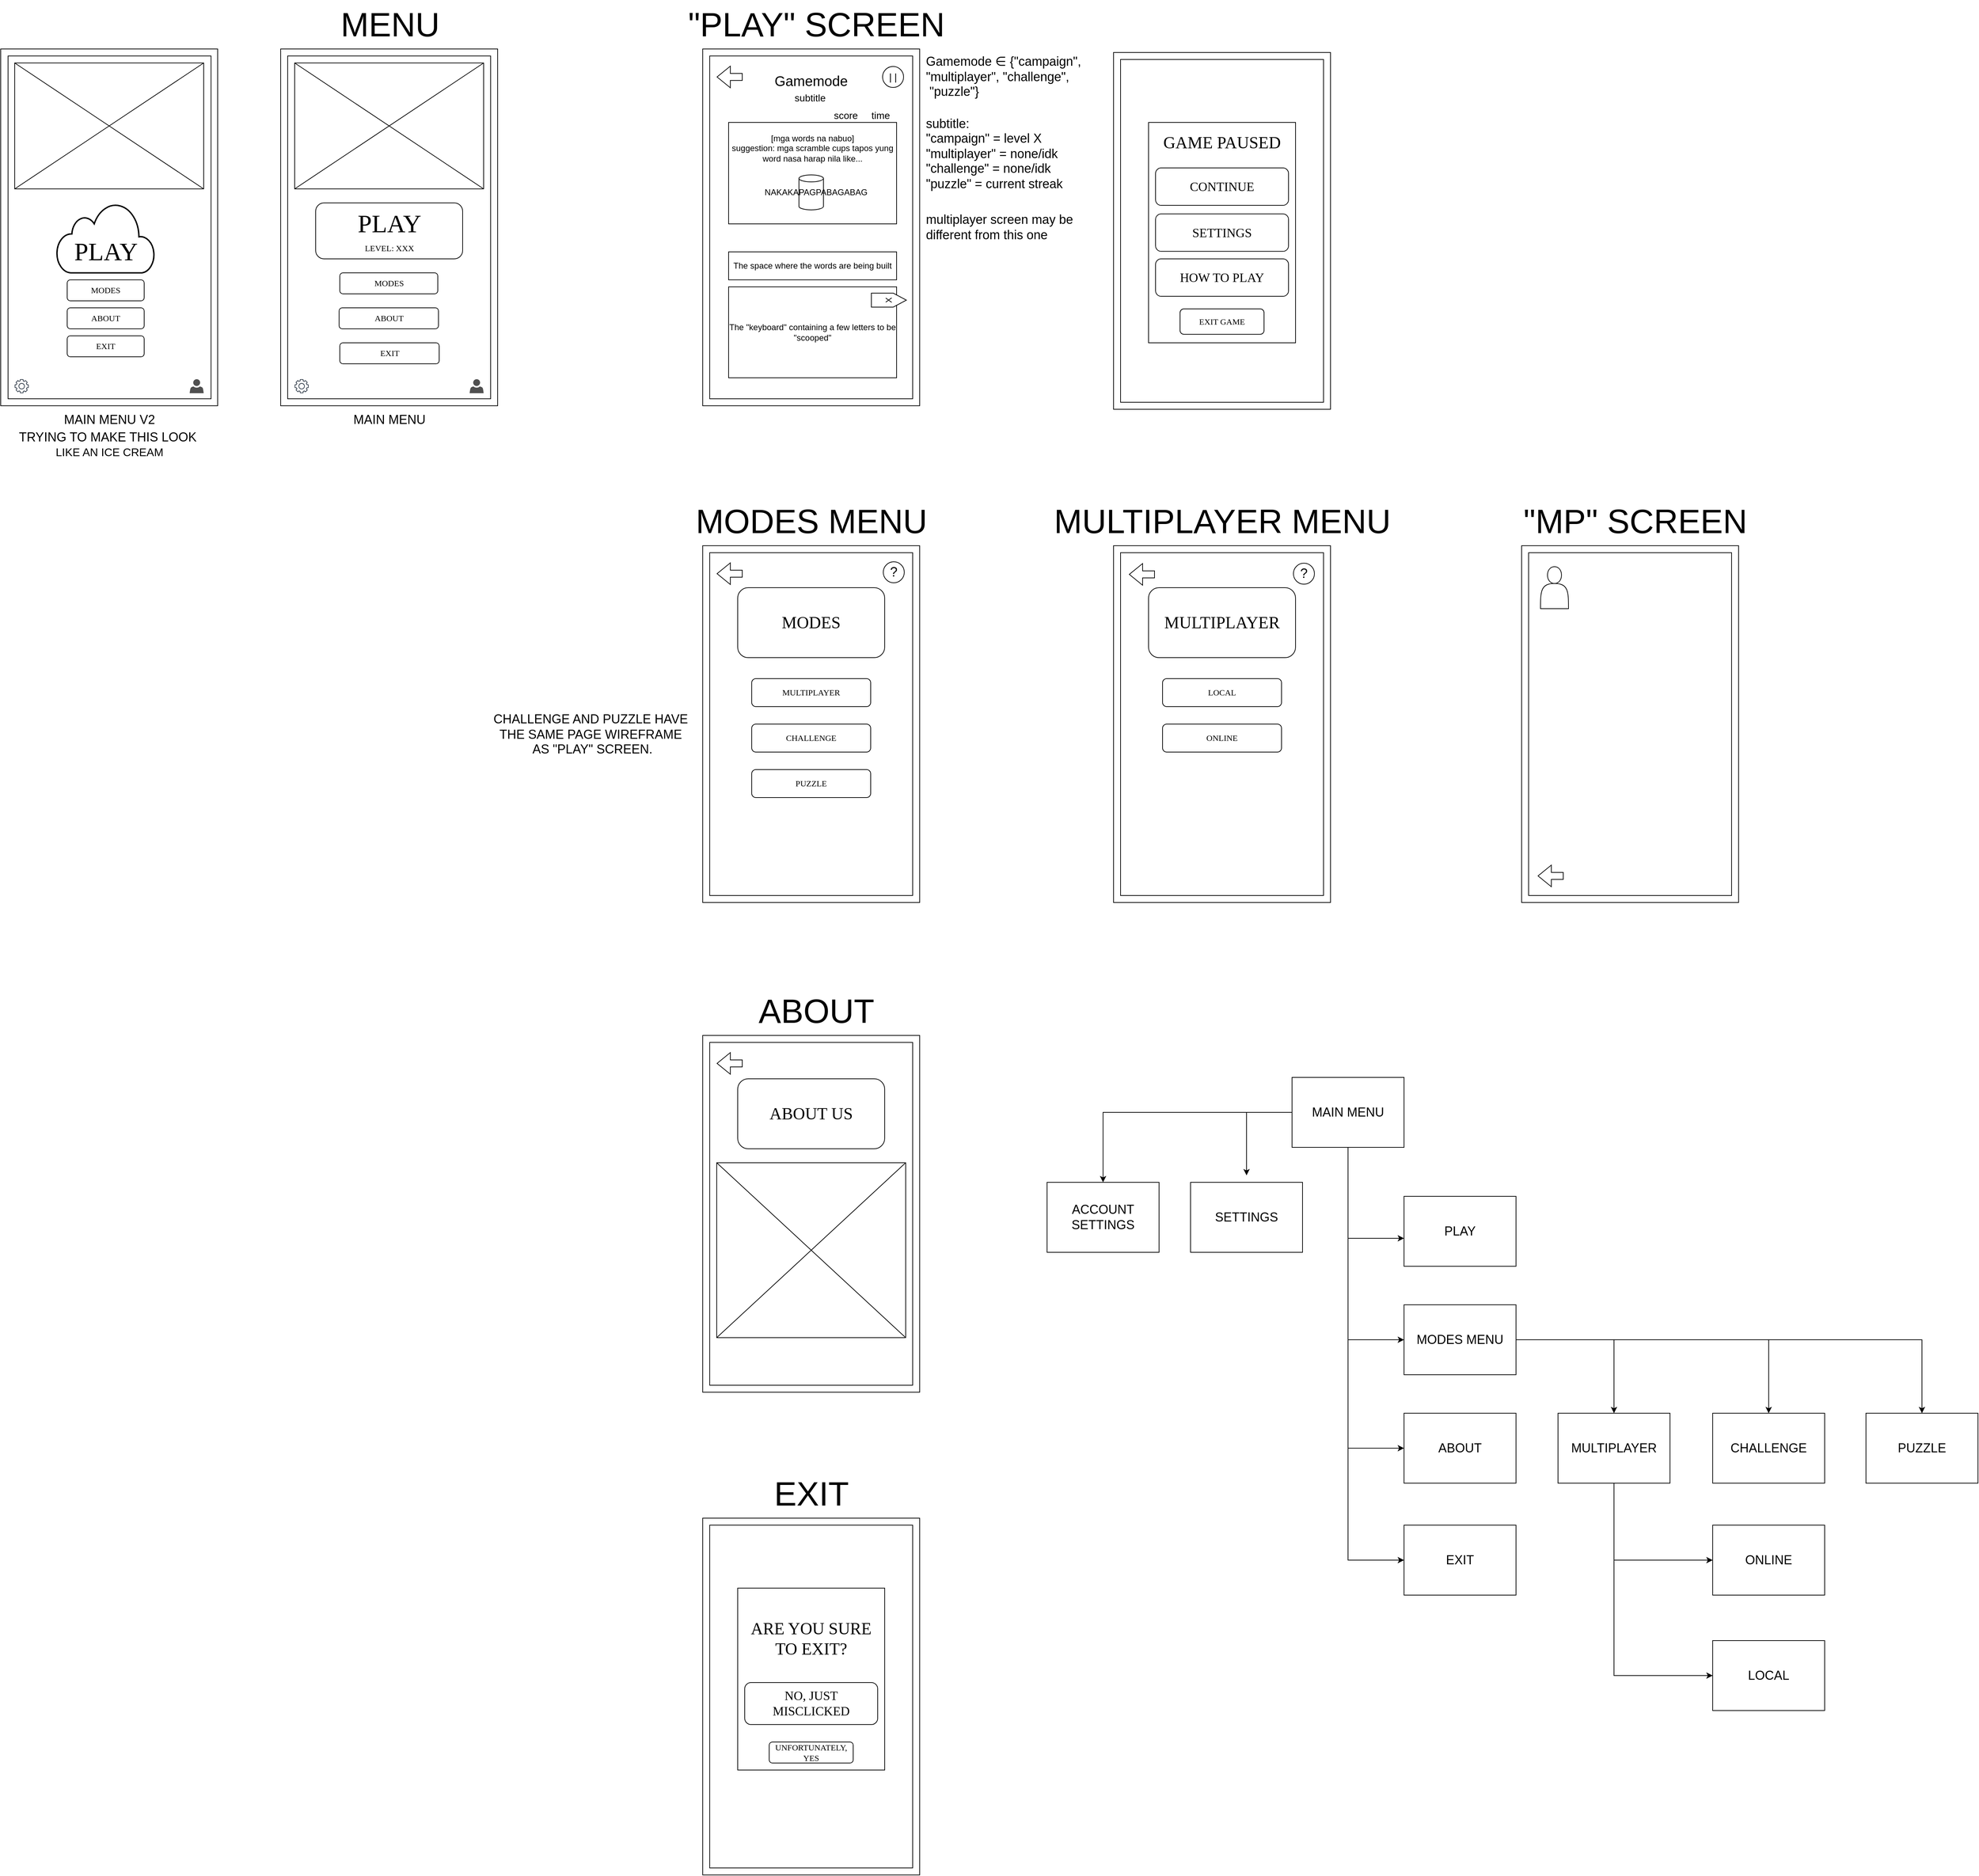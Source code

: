 <mxfile version="24.7.6">
  <diagram name="Page-1" id="f1b7ffb7-ca1e-a977-7cf5-a751b3c06c05">
    <mxGraphModel dx="5852" dy="3421" grid="1" gridSize="10" guides="1" tooltips="1" connect="1" arrows="1" fold="1" page="1" pageScale="1" pageWidth="826" pageHeight="1169" background="none" math="0" shadow="0">
      <root>
        <mxCell id="0" />
        <mxCell id="1" parent="0" />
        <mxCell id="FpdwGnJEtoLcLrsZp1eF-64" value="" style="rounded=0;whiteSpace=wrap;html=1;movable=1;resizable=1;rotatable=1;deletable=1;editable=1;locked=0;connectable=1;" parent="1" vertex="1">
          <mxGeometry x="-450" width="310" height="510" as="geometry" />
        </mxCell>
        <mxCell id="FpdwGnJEtoLcLrsZp1eF-75" value="" style="rounded=0;whiteSpace=wrap;html=1;movable=1;resizable=1;rotatable=1;deletable=1;editable=1;locked=0;connectable=1;" parent="1" vertex="1">
          <mxGeometry x="-440" y="10" width="290" height="490" as="geometry" />
        </mxCell>
        <mxCell id="FpdwGnJEtoLcLrsZp1eF-65" value="&lt;font face=&quot;Comic Sans MS&quot;&gt;MODES&lt;/font&gt;" style="rounded=1;whiteSpace=wrap;html=1;movable=1;resizable=1;rotatable=1;deletable=1;editable=1;locked=0;connectable=1;" parent="1" vertex="1">
          <mxGeometry x="-365.5" y="320" width="140" height="30" as="geometry" />
        </mxCell>
        <mxCell id="FpdwGnJEtoLcLrsZp1eF-71" value="&lt;font face=&quot;Comic Sans MS&quot;&gt;ABOUT&lt;/font&gt;" style="rounded=1;whiteSpace=wrap;html=1;movable=1;resizable=1;rotatable=1;deletable=1;editable=1;locked=0;connectable=1;" parent="1" vertex="1">
          <mxGeometry x="-366.5" y="370" width="142" height="30" as="geometry" />
        </mxCell>
        <mxCell id="FpdwGnJEtoLcLrsZp1eF-74" value="&lt;font face=&quot;Comic Sans MS&quot;&gt;EXIT&lt;/font&gt;" style="rounded=1;whiteSpace=wrap;html=1;movable=1;resizable=1;rotatable=1;deletable=1;editable=1;locked=0;connectable=1;" parent="1" vertex="1">
          <mxGeometry x="-365.5" y="420" width="142" height="30" as="geometry" />
        </mxCell>
        <mxCell id="FpdwGnJEtoLcLrsZp1eF-77" value="" style="rounded=0;whiteSpace=wrap;html=1;movable=1;resizable=1;rotatable=1;deletable=1;editable=1;locked=0;connectable=1;" parent="1" vertex="1">
          <mxGeometry x="-430" y="20" width="270" height="180" as="geometry" />
        </mxCell>
        <mxCell id="FpdwGnJEtoLcLrsZp1eF-78" value="" style="endArrow=none;html=1;rounded=0;exitX=0;exitY=1;exitDx=0;exitDy=0;movable=1;resizable=1;rotatable=1;deletable=1;editable=1;locked=0;connectable=1;" parent="1" source="FpdwGnJEtoLcLrsZp1eF-77" edge="1">
          <mxGeometry width="50" height="50" relative="1" as="geometry">
            <mxPoint x="-300" y="220" as="sourcePoint" />
            <mxPoint x="-160" y="20" as="targetPoint" />
          </mxGeometry>
        </mxCell>
        <mxCell id="FpdwGnJEtoLcLrsZp1eF-80" value="" style="endArrow=none;html=1;rounded=0;entryX=0;entryY=0;entryDx=0;entryDy=0;exitX=1;exitY=1;exitDx=0;exitDy=0;movable=1;resizable=1;rotatable=1;deletable=1;editable=1;locked=0;connectable=1;" parent="1" source="FpdwGnJEtoLcLrsZp1eF-77" target="FpdwGnJEtoLcLrsZp1eF-77" edge="1">
          <mxGeometry width="50" height="50" relative="1" as="geometry">
            <mxPoint x="-300" y="220" as="sourcePoint" />
            <mxPoint x="-250" y="170" as="targetPoint" />
          </mxGeometry>
        </mxCell>
        <mxCell id="FpdwGnJEtoLcLrsZp1eF-81" value="" style="sketch=0;outlineConnect=0;fontColor=#232F3E;gradientColor=none;fillColor=#232F3D;strokeColor=none;dashed=0;verticalLabelPosition=bottom;verticalAlign=top;align=center;html=1;fontSize=12;fontStyle=0;aspect=fixed;pointerEvents=1;shape=mxgraph.aws4.gear;movable=1;resizable=1;rotatable=1;deletable=1;editable=1;locked=0;connectable=1;" parent="1" vertex="1">
          <mxGeometry x="-430" y="472" width="20" height="20" as="geometry" />
        </mxCell>
        <mxCell id="FpdwGnJEtoLcLrsZp1eF-85" value="" style="shape=image;html=1;verticalAlign=top;verticalLabelPosition=bottom;labelBackgroundColor=#ffffff;imageAspect=0;aspect=fixed;image=https://cdn0.iconfinder.com/data/icons/phosphor-duotone-vol-3/256/speaker-low-duotone-128.png;movable=1;resizable=1;rotatable=1;deletable=1;editable=1;locked=0;connectable=1;" parent="1" vertex="1">
          <mxGeometry x="-404" y="470" width="24" height="24" as="geometry" />
        </mxCell>
        <mxCell id="FpdwGnJEtoLcLrsZp1eF-86" value="" style="sketch=0;pointerEvents=1;shadow=0;dashed=0;html=1;strokeColor=none;labelPosition=center;verticalLabelPosition=bottom;verticalAlign=top;align=center;fillColor=#505050;shape=mxgraph.mscae.intune.account_portal;movable=1;resizable=1;rotatable=1;deletable=1;editable=1;locked=0;connectable=1;" parent="1" vertex="1">
          <mxGeometry x="-180" y="472" width="20" height="20" as="geometry" />
        </mxCell>
        <mxCell id="FpdwGnJEtoLcLrsZp1eF-159" value="" style="rounded=0;whiteSpace=wrap;html=1;movable=1;resizable=1;rotatable=1;deletable=1;editable=1;locked=0;connectable=1;" parent="1" vertex="1">
          <mxGeometry x="153" width="310" height="510" as="geometry" />
        </mxCell>
        <mxCell id="FpdwGnJEtoLcLrsZp1eF-160" value="" style="rounded=0;whiteSpace=wrap;html=1;movable=1;resizable=1;rotatable=1;deletable=1;editable=1;locked=0;connectable=1;" parent="1" vertex="1">
          <mxGeometry x="163" y="10" width="290" height="490" as="geometry" />
        </mxCell>
        <mxCell id="FpdwGnJEtoLcLrsZp1eF-161" value="" style="rounded=0;whiteSpace=wrap;html=1;movable=1;resizable=1;rotatable=1;deletable=1;editable=1;locked=0;connectable=1;" parent="1" vertex="1">
          <mxGeometry x="153" y="710" width="310" height="510" as="geometry" />
        </mxCell>
        <mxCell id="FpdwGnJEtoLcLrsZp1eF-162" value="" style="rounded=0;whiteSpace=wrap;html=1;movable=1;resizable=1;rotatable=1;deletable=1;editable=1;locked=0;connectable=1;" parent="1" vertex="1">
          <mxGeometry x="163" y="720" width="290" height="490" as="geometry" />
        </mxCell>
        <mxCell id="FpdwGnJEtoLcLrsZp1eF-163" value="" style="rounded=0;whiteSpace=wrap;html=1;movable=1;resizable=1;rotatable=1;deletable=1;editable=1;locked=0;connectable=1;" parent="1" vertex="1">
          <mxGeometry x="740" y="710" width="310" height="510" as="geometry" />
        </mxCell>
        <mxCell id="FpdwGnJEtoLcLrsZp1eF-164" value="" style="rounded=0;whiteSpace=wrap;html=1;movable=1;resizable=1;rotatable=1;deletable=1;editable=1;locked=0;connectable=1;" parent="1" vertex="1">
          <mxGeometry x="750" y="720" width="290" height="490" as="geometry" />
        </mxCell>
        <mxCell id="FpdwGnJEtoLcLrsZp1eF-165" value="" style="rounded=0;whiteSpace=wrap;html=1;movable=1;resizable=1;rotatable=1;deletable=1;editable=1;locked=0;connectable=1;" parent="1" vertex="1">
          <mxGeometry x="153" y="1410" width="310" height="510" as="geometry" />
        </mxCell>
        <mxCell id="FpdwGnJEtoLcLrsZp1eF-166" value="" style="rounded=0;whiteSpace=wrap;html=1;movable=1;resizable=1;rotatable=1;deletable=1;editable=1;locked=0;connectable=1;" parent="1" vertex="1">
          <mxGeometry x="163" y="1420" width="290" height="490" as="geometry" />
        </mxCell>
        <mxCell id="FpdwGnJEtoLcLrsZp1eF-169" value="" style="rounded=0;whiteSpace=wrap;html=1;movable=1;resizable=1;rotatable=1;deletable=1;editable=1;locked=0;connectable=1;" parent="1" vertex="1">
          <mxGeometry x="153" y="2100" width="310" height="510" as="geometry" />
        </mxCell>
        <mxCell id="FpdwGnJEtoLcLrsZp1eF-170" value="" style="rounded=0;whiteSpace=wrap;html=1;movable=1;resizable=1;rotatable=1;deletable=1;editable=1;locked=0;connectable=1;" parent="1" vertex="1">
          <mxGeometry x="163" y="2110" width="290" height="490" as="geometry" />
        </mxCell>
        <mxCell id="FpdwGnJEtoLcLrsZp1eF-176" value="&lt;font style=&quot;font-size: 24px;&quot; face=&quot;Comic Sans MS&quot;&gt;MODES&lt;/font&gt;" style="rounded=1;whiteSpace=wrap;html=1;movable=1;resizable=1;rotatable=1;deletable=1;editable=1;locked=0;connectable=1;" parent="1" vertex="1">
          <mxGeometry x="203" y="770" width="210" height="100" as="geometry" />
        </mxCell>
        <mxCell id="FpdwGnJEtoLcLrsZp1eF-179" value="&lt;font face=&quot;Comic Sans MS&quot;&gt;MULTIPLAYER&lt;/font&gt;" style="rounded=1;whiteSpace=wrap;html=1;movable=1;resizable=1;rotatable=1;deletable=1;editable=1;locked=0;connectable=1;" parent="1" vertex="1">
          <mxGeometry x="223" y="900" width="170" height="40" as="geometry" />
        </mxCell>
        <mxCell id="FpdwGnJEtoLcLrsZp1eF-180" value="&lt;font face=&quot;Comic Sans MS&quot;&gt;CHALLENGE&lt;/font&gt;" style="rounded=1;whiteSpace=wrap;html=1;movable=1;resizable=1;rotatable=1;deletable=1;editable=1;locked=0;connectable=1;" parent="1" vertex="1">
          <mxGeometry x="223" y="965" width="170" height="40" as="geometry" />
        </mxCell>
        <mxCell id="FpdwGnJEtoLcLrsZp1eF-181" value="&lt;font face=&quot;Comic Sans MS&quot;&gt;PUZZLE&lt;/font&gt;" style="rounded=1;whiteSpace=wrap;html=1;movable=1;resizable=1;rotatable=1;deletable=1;editable=1;locked=0;connectable=1;" parent="1" vertex="1">
          <mxGeometry x="223" y="1030" width="170" height="40" as="geometry" />
        </mxCell>
        <mxCell id="FpdwGnJEtoLcLrsZp1eF-183" value="" style="shape=flexArrow;endArrow=classic;html=1;rounded=0;movable=1;resizable=1;rotatable=1;deletable=1;editable=1;locked=0;connectable=1;" parent="1" edge="1">
          <mxGeometry width="50" height="50" relative="1" as="geometry">
            <mxPoint x="210" y="40" as="sourcePoint" />
            <mxPoint x="173" y="40" as="targetPoint" />
          </mxGeometry>
        </mxCell>
        <mxCell id="FpdwGnJEtoLcLrsZp1eF-188" value="" style="shape=flexArrow;endArrow=classic;html=1;rounded=0;movable=1;resizable=1;rotatable=1;deletable=1;editable=1;locked=0;connectable=1;" parent="1" edge="1">
          <mxGeometry width="50" height="50" relative="1" as="geometry">
            <mxPoint x="799" y="751" as="sourcePoint" />
            <mxPoint x="762" y="751" as="targetPoint" />
          </mxGeometry>
        </mxCell>
        <mxCell id="FpdwGnJEtoLcLrsZp1eF-189" value="" style="shape=flexArrow;endArrow=classic;html=1;rounded=0;movable=1;resizable=1;rotatable=1;deletable=1;editable=1;locked=0;connectable=1;" parent="1" edge="1">
          <mxGeometry width="50" height="50" relative="1" as="geometry">
            <mxPoint x="210" y="750" as="sourcePoint" />
            <mxPoint x="173" y="750" as="targetPoint" />
          </mxGeometry>
        </mxCell>
        <mxCell id="FpdwGnJEtoLcLrsZp1eF-191" value="" style="shape=flexArrow;endArrow=classic;html=1;rounded=0;movable=1;resizable=1;rotatable=1;deletable=1;editable=1;locked=0;connectable=1;" parent="1" edge="1">
          <mxGeometry width="50" height="50" relative="1" as="geometry">
            <mxPoint x="210" y="1450" as="sourcePoint" />
            <mxPoint x="173" y="1450" as="targetPoint" />
          </mxGeometry>
        </mxCell>
        <mxCell id="FpdwGnJEtoLcLrsZp1eF-194" value="&lt;font style=&quot;font-size: 24px;&quot; face=&quot;Comic Sans MS&quot;&gt;MULTIPLAYER&lt;/font&gt;" style="rounded=1;whiteSpace=wrap;html=1;movable=1;resizable=1;rotatable=1;deletable=1;editable=1;locked=0;connectable=1;" parent="1" vertex="1">
          <mxGeometry x="790" y="770" width="210" height="100" as="geometry" />
        </mxCell>
        <mxCell id="FpdwGnJEtoLcLrsZp1eF-195" value="&lt;font face=&quot;Comic Sans MS&quot;&gt;LOCAL&lt;/font&gt;" style="rounded=1;whiteSpace=wrap;html=1;movable=1;resizable=1;rotatable=1;deletable=1;editable=1;locked=0;connectable=1;" parent="1" vertex="1">
          <mxGeometry x="810" y="900" width="170" height="40" as="geometry" />
        </mxCell>
        <mxCell id="FpdwGnJEtoLcLrsZp1eF-196" value="&lt;font face=&quot;Comic Sans MS&quot;&gt;ONLINE&lt;/font&gt;" style="rounded=1;whiteSpace=wrap;html=1;movable=1;resizable=1;rotatable=1;deletable=1;editable=1;locked=0;connectable=1;" parent="1" vertex="1">
          <mxGeometry x="810" y="965" width="170" height="40" as="geometry" />
        </mxCell>
        <mxCell id="FpdwGnJEtoLcLrsZp1eF-197" value="&lt;font style=&quot;font-size: 24px;&quot; face=&quot;Comic Sans MS&quot;&gt;ABOUT US&lt;/font&gt;" style="rounded=1;whiteSpace=wrap;html=1;movable=1;resizable=1;rotatable=1;deletable=1;editable=1;locked=0;connectable=1;" parent="1" vertex="1">
          <mxGeometry x="203" y="1472" width="210" height="100" as="geometry" />
        </mxCell>
        <mxCell id="FpdwGnJEtoLcLrsZp1eF-198" value="" style="rounded=0;whiteSpace=wrap;html=1;movable=1;resizable=1;rotatable=1;deletable=1;editable=1;locked=0;connectable=1;" parent="1" vertex="1">
          <mxGeometry x="173" y="1592" width="270" height="250" as="geometry" />
        </mxCell>
        <mxCell id="FpdwGnJEtoLcLrsZp1eF-199" value="" style="endArrow=none;html=1;rounded=0;exitX=0;exitY=1;exitDx=0;exitDy=0;movable=1;resizable=1;rotatable=1;deletable=1;editable=1;locked=0;connectable=1;" parent="1" source="FpdwGnJEtoLcLrsZp1eF-198" edge="1">
          <mxGeometry width="50" height="50" relative="1" as="geometry">
            <mxPoint x="303" y="1792" as="sourcePoint" />
            <mxPoint x="443" y="1592" as="targetPoint" />
          </mxGeometry>
        </mxCell>
        <mxCell id="FpdwGnJEtoLcLrsZp1eF-200" value="" style="endArrow=none;html=1;rounded=0;entryX=0;entryY=0;entryDx=0;entryDy=0;exitX=1;exitY=1;exitDx=0;exitDy=0;movable=1;resizable=1;rotatable=1;deletable=1;editable=1;locked=0;connectable=1;" parent="1" source="FpdwGnJEtoLcLrsZp1eF-198" target="FpdwGnJEtoLcLrsZp1eF-198" edge="1">
          <mxGeometry width="50" height="50" relative="1" as="geometry">
            <mxPoint x="303" y="1792" as="sourcePoint" />
            <mxPoint x="353" y="1742" as="targetPoint" />
          </mxGeometry>
        </mxCell>
        <mxCell id="0HAq0-r8FdL_kBgjU-N3-1" value="&lt;font style=&quot;font-size: 18px;&quot;&gt;MAIN MENU&lt;/font&gt;" style="text;html=1;align=center;verticalAlign=middle;resizable=1;points=[];autosize=1;strokeColor=none;fillColor=none;movable=1;rotatable=1;deletable=1;editable=1;locked=0;connectable=1;" parent="1" vertex="1">
          <mxGeometry x="-360.5" y="510" width="130" height="40" as="geometry" />
        </mxCell>
        <mxCell id="0HAq0-r8FdL_kBgjU-N3-9" value="" style="rounded=0;whiteSpace=wrap;html=1;movable=1;resizable=1;rotatable=1;deletable=1;editable=1;locked=0;connectable=1;" parent="1" vertex="1">
          <mxGeometry x="-850" width="310" height="510" as="geometry" />
        </mxCell>
        <mxCell id="0HAq0-r8FdL_kBgjU-N3-10" value="" style="rounded=0;whiteSpace=wrap;html=1;movable=1;resizable=1;rotatable=1;deletable=1;editable=1;locked=0;connectable=1;" parent="1" vertex="1">
          <mxGeometry x="-839.5" y="10" width="290" height="490" as="geometry" />
        </mxCell>
        <mxCell id="0HAq0-r8FdL_kBgjU-N3-14" value="" style="rounded=0;whiteSpace=wrap;html=1;movable=1;resizable=1;rotatable=1;deletable=1;editable=1;locked=0;connectable=1;" parent="1" vertex="1">
          <mxGeometry x="-830" y="20" width="270" height="180" as="geometry" />
        </mxCell>
        <mxCell id="0HAq0-r8FdL_kBgjU-N3-15" value="" style="endArrow=none;html=1;rounded=0;exitX=0;exitY=1;exitDx=0;exitDy=0;movable=1;resizable=1;rotatable=1;deletable=1;editable=1;locked=0;connectable=1;" parent="1" source="0HAq0-r8FdL_kBgjU-N3-14" edge="1">
          <mxGeometry width="50" height="50" relative="1" as="geometry">
            <mxPoint x="-700" y="220" as="sourcePoint" />
            <mxPoint x="-560" y="20" as="targetPoint" />
          </mxGeometry>
        </mxCell>
        <mxCell id="0HAq0-r8FdL_kBgjU-N3-16" value="" style="endArrow=none;html=1;rounded=0;entryX=0;entryY=0;entryDx=0;entryDy=0;exitX=1;exitY=1;exitDx=0;exitDy=0;movable=1;resizable=1;rotatable=1;deletable=1;editable=1;locked=0;connectable=1;" parent="1" source="0HAq0-r8FdL_kBgjU-N3-14" target="0HAq0-r8FdL_kBgjU-N3-14" edge="1">
          <mxGeometry width="50" height="50" relative="1" as="geometry">
            <mxPoint x="-700" y="220" as="sourcePoint" />
            <mxPoint x="-650" y="170" as="targetPoint" />
          </mxGeometry>
        </mxCell>
        <mxCell id="0HAq0-r8FdL_kBgjU-N3-17" value="" style="sketch=0;outlineConnect=0;fontColor=#232F3E;gradientColor=none;fillColor=#232F3D;strokeColor=none;dashed=0;verticalLabelPosition=bottom;verticalAlign=top;align=center;html=1;fontSize=12;fontStyle=0;aspect=fixed;pointerEvents=1;shape=mxgraph.aws4.gear;movable=1;resizable=1;rotatable=1;deletable=1;editable=1;locked=0;connectable=1;" parent="1" vertex="1">
          <mxGeometry x="-830" y="472" width="20" height="20" as="geometry" />
        </mxCell>
        <mxCell id="0HAq0-r8FdL_kBgjU-N3-18" value="" style="shape=image;html=1;verticalAlign=top;verticalLabelPosition=bottom;labelBackgroundColor=#ffffff;imageAspect=0;aspect=fixed;image=https://cdn0.iconfinder.com/data/icons/phosphor-duotone-vol-3/256/speaker-low-duotone-128.png;movable=1;resizable=1;rotatable=1;deletable=1;editable=1;locked=0;connectable=1;" parent="1" vertex="1">
          <mxGeometry x="-804" y="470" width="24" height="24" as="geometry" />
        </mxCell>
        <mxCell id="0HAq0-r8FdL_kBgjU-N3-19" value="" style="sketch=0;pointerEvents=1;shadow=0;dashed=0;html=1;strokeColor=none;labelPosition=center;verticalLabelPosition=bottom;verticalAlign=top;align=center;fillColor=#505050;shape=mxgraph.mscae.intune.account_portal;movable=1;resizable=1;rotatable=1;deletable=1;editable=1;locked=0;connectable=1;" parent="1" vertex="1">
          <mxGeometry x="-580" y="472" width="20" height="20" as="geometry" />
        </mxCell>
        <mxCell id="0HAq0-r8FdL_kBgjU-N3-21" value="&lt;font style=&quot;font-size: 18px;&quot;&gt;MAIN MENU V2&lt;/font&gt;" style="text;html=1;align=center;verticalAlign=middle;resizable=1;points=[];autosize=1;strokeColor=none;fillColor=none;movable=1;rotatable=1;deletable=1;editable=1;locked=0;connectable=1;" parent="1" vertex="1">
          <mxGeometry x="-770.5" y="510" width="150" height="40" as="geometry" />
        </mxCell>
        <mxCell id="0HAq0-r8FdL_kBgjU-N3-24" value="&lt;div&gt;&lt;font style=&quot;font-size: 18px;&quot;&gt;TRYING TO MAKE THIS LOOK&amp;nbsp;&lt;/font&gt;&lt;/div&gt;&lt;div&gt;&lt;font size=&quot;3&quot;&gt;LIKE AN ICE CREAM&lt;/font&gt;&lt;/div&gt;" style="text;html=1;align=center;verticalAlign=middle;resizable=1;points=[];autosize=1;strokeColor=none;fillColor=none;movable=1;rotatable=1;deletable=1;editable=1;locked=0;connectable=1;" parent="1" vertex="1">
          <mxGeometry x="-835.5" y="540" width="280" height="50" as="geometry" />
        </mxCell>
        <mxCell id="0HAq0-r8FdL_kBgjU-N3-26" value="" style="group;movable=1;resizable=1;rotatable=1;deletable=1;editable=1;locked=0;connectable=1;" parent="1" vertex="1" connectable="0">
          <mxGeometry x="-770" y="220" width="140" height="220" as="geometry" />
        </mxCell>
        <mxCell id="0HAq0-r8FdL_kBgjU-N3-11" value="&lt;font face=&quot;Comic Sans MS&quot;&gt;MODES&lt;/font&gt;" style="rounded=1;whiteSpace=wrap;html=1;movable=1;resizable=1;rotatable=1;deletable=1;editable=1;locked=0;connectable=1;" parent="0HAq0-r8FdL_kBgjU-N3-26" vertex="1">
          <mxGeometry x="15" y="110" width="110" height="30" as="geometry" />
        </mxCell>
        <mxCell id="0HAq0-r8FdL_kBgjU-N3-12" value="&lt;font face=&quot;Comic Sans MS&quot;&gt;ABOUT&lt;/font&gt;" style="rounded=1;whiteSpace=wrap;html=1;movable=1;resizable=1;rotatable=1;deletable=1;editable=1;locked=0;connectable=1;" parent="0HAq0-r8FdL_kBgjU-N3-26" vertex="1">
          <mxGeometry x="15" y="150" width="110" height="30" as="geometry" />
        </mxCell>
        <mxCell id="0HAq0-r8FdL_kBgjU-N3-25" value="&lt;font face=&quot;Comic Sans MS&quot;&gt;EXIT&lt;/font&gt;" style="rounded=1;whiteSpace=wrap;html=1;movable=1;resizable=1;rotatable=1;deletable=1;editable=1;locked=0;connectable=1;" parent="0HAq0-r8FdL_kBgjU-N3-26" vertex="1">
          <mxGeometry x="15" y="190" width="110" height="30" as="geometry" />
        </mxCell>
        <mxCell id="0HAq0-r8FdL_kBgjU-N3-8" value="" style="html=1;verticalLabelPosition=bottom;align=center;labelBackgroundColor=#ffffff;verticalAlign=top;strokeWidth=2;strokeColor=#000000;shadow=0;dashed=0;shape=mxgraph.ios7.icons.cloud;fillColor=#FFFFFF;movable=1;resizable=1;rotatable=1;deletable=1;editable=1;locked=0;connectable=1;" parent="0HAq0-r8FdL_kBgjU-N3-26" vertex="1">
          <mxGeometry width="140" height="100" as="geometry" />
        </mxCell>
        <mxCell id="0HAq0-r8FdL_kBgjU-N3-22" value="&lt;span style=&quot;font-family: &amp;quot;Comic Sans MS&amp;quot;; font-size: 36px; text-wrap: wrap;&quot;&gt;PLAY&lt;/span&gt;" style="text;html=1;align=center;verticalAlign=middle;resizable=1;points=[];autosize=1;strokeColor=none;fillColor=none;movable=1;rotatable=1;deletable=1;editable=1;locked=0;connectable=1;" parent="0HAq0-r8FdL_kBgjU-N3-26" vertex="1">
          <mxGeometry x="15" y="40" width="110" height="60" as="geometry" />
        </mxCell>
        <mxCell id="0HAq0-r8FdL_kBgjU-N3-27" value="&lt;font style=&quot;font-size: 48px;&quot;&gt;MENU&lt;/font&gt;" style="text;html=1;align=center;verticalAlign=middle;resizable=0;points=[];autosize=1;strokeColor=none;fillColor=none;" parent="1" vertex="1">
          <mxGeometry x="-374.5" y="-70" width="160" height="70" as="geometry" />
        </mxCell>
        <mxCell id="0HAq0-r8FdL_kBgjU-N3-28" value="&lt;span style=&quot;font-size: 48px;&quot;&gt;&quot;PLAY&quot; SCREEN&lt;/span&gt;" style="text;html=1;align=center;verticalAlign=middle;resizable=0;points=[];autosize=1;strokeColor=none;fillColor=none;" parent="1" vertex="1">
          <mxGeometry x="120" y="-70" width="390" height="70" as="geometry" />
        </mxCell>
        <mxCell id="0HAq0-r8FdL_kBgjU-N3-29" value="&lt;span style=&quot;font-size: 48px;&quot;&gt;MODES MENU&lt;/span&gt;" style="text;html=1;align=center;verticalAlign=middle;resizable=0;points=[];autosize=1;strokeColor=none;fillColor=none;" parent="1" vertex="1">
          <mxGeometry x="133" y="640" width="350" height="70" as="geometry" />
        </mxCell>
        <mxCell id="0HAq0-r8FdL_kBgjU-N3-31" value="&lt;span style=&quot;font-size: 48px;&quot;&gt;ABOUT&lt;/span&gt;" style="text;html=1;align=center;verticalAlign=middle;resizable=1;points=[];autosize=1;strokeColor=none;fillColor=none;movable=1;rotatable=1;deletable=1;editable=1;locked=0;connectable=1;" parent="1" vertex="1">
          <mxGeometry x="220" y="1340" width="190" height="70" as="geometry" />
        </mxCell>
        <mxCell id="0HAq0-r8FdL_kBgjU-N3-32" value="&lt;span style=&quot;font-size: 48px;&quot;&gt;EXIT&lt;/span&gt;" style="text;html=1;align=center;verticalAlign=middle;resizable=1;points=[];autosize=1;strokeColor=none;fillColor=none;movable=1;rotatable=1;deletable=1;editable=1;locked=0;connectable=1;" parent="1" vertex="1">
          <mxGeometry x="243" y="2030" width="130" height="70" as="geometry" />
        </mxCell>
        <mxCell id="0HAq0-r8FdL_kBgjU-N3-36" value="" style="group;movable=1;resizable=1;rotatable=1;deletable=1;editable=1;locked=0;connectable=1;" parent="1" vertex="1" connectable="0">
          <mxGeometry x="203" y="2200" width="210" height="260" as="geometry" />
        </mxCell>
        <mxCell id="0HAq0-r8FdL_kBgjU-N3-33" value="&lt;font style=&quot;font-size: 24px;&quot; face=&quot;Comic Sans MS&quot;&gt;ARE YOU SURE TO EXIT?&lt;/font&gt;&lt;div&gt;&lt;font style=&quot;font-size: 24px;&quot; face=&quot;Comic Sans MS&quot;&gt;&lt;br&gt;&lt;/font&gt;&lt;/div&gt;&lt;div&gt;&lt;font style=&quot;font-size: 24px;&quot; face=&quot;Comic Sans MS&quot;&gt;&lt;br&gt;&lt;/font&gt;&lt;/div&gt;&lt;div&gt;&lt;font style=&quot;font-size: 24px;&quot; face=&quot;Comic Sans MS&quot;&gt;&lt;br&gt;&lt;/font&gt;&lt;/div&gt;&lt;div&gt;&lt;font style=&quot;font-size: 24px;&quot; face=&quot;Comic Sans MS&quot;&gt;&lt;br&gt;&lt;/font&gt;&lt;/div&gt;" style="rounded=0;whiteSpace=wrap;html=1;movable=1;resizable=1;rotatable=1;deletable=1;editable=1;locked=0;connectable=1;" parent="0HAq0-r8FdL_kBgjU-N3-36" vertex="1">
          <mxGeometry width="210" height="260" as="geometry" />
        </mxCell>
        <mxCell id="0HAq0-r8FdL_kBgjU-N3-34" value="&lt;font face=&quot;Comic Sans MS&quot;&gt;UNFORTUNATELY, YES&lt;/font&gt;" style="rounded=1;whiteSpace=wrap;html=1;movable=1;resizable=1;rotatable=1;deletable=1;editable=1;locked=0;connectable=1;" parent="0HAq0-r8FdL_kBgjU-N3-36" vertex="1">
          <mxGeometry x="45" y="220" width="120" height="30" as="geometry" />
        </mxCell>
        <mxCell id="0HAq0-r8FdL_kBgjU-N3-35" value="&lt;font style=&quot;font-size: 18px;&quot; face=&quot;Comic Sans MS&quot;&gt;NO, JUST MISCLICKED&lt;/font&gt;" style="rounded=1;whiteSpace=wrap;html=1;movable=1;resizable=1;rotatable=1;deletable=1;editable=1;locked=0;connectable=1;" parent="0HAq0-r8FdL_kBgjU-N3-36" vertex="1">
          <mxGeometry x="10" y="135" width="190" height="60" as="geometry" />
        </mxCell>
        <mxCell id="0HAq0-r8FdL_kBgjU-N3-37" value="" style="rounded=0;whiteSpace=wrap;html=1;movable=1;resizable=1;rotatable=1;deletable=1;editable=1;locked=0;connectable=1;" parent="1" vertex="1">
          <mxGeometry x="1323" y="710" width="310" height="510" as="geometry" />
        </mxCell>
        <mxCell id="0HAq0-r8FdL_kBgjU-N3-38" value="" style="rounded=0;whiteSpace=wrap;html=1;movable=1;resizable=1;rotatable=1;deletable=1;editable=1;locked=0;connectable=1;" parent="1" vertex="1">
          <mxGeometry x="1333" y="720" width="290" height="490" as="geometry" />
        </mxCell>
        <mxCell id="0HAq0-r8FdL_kBgjU-N3-39" value="" style="shape=flexArrow;endArrow=classic;html=1;rounded=0;movable=1;resizable=1;rotatable=1;deletable=1;editable=1;locked=0;connectable=1;" parent="1" edge="1">
          <mxGeometry width="50" height="50" relative="1" as="geometry">
            <mxPoint x="1383" y="1182" as="sourcePoint" />
            <mxPoint x="1346" y="1182" as="targetPoint" />
          </mxGeometry>
        </mxCell>
        <mxCell id="0HAq0-r8FdL_kBgjU-N3-40" value="&lt;span style=&quot;font-size: 48px;&quot;&gt;&quot;MP&quot; SCREEN&lt;/span&gt;" style="text;html=1;align=center;verticalAlign=middle;resizable=0;points=[];autosize=1;strokeColor=none;fillColor=none;" parent="1" vertex="1">
          <mxGeometry x="1315" y="640" width="340" height="70" as="geometry" />
        </mxCell>
        <mxCell id="0HAq0-r8FdL_kBgjU-N3-41" value="&lt;span style=&quot;font-size: 48px;&quot;&gt;MULTIPLAYER MENU&lt;/span&gt;" style="text;html=1;align=center;verticalAlign=middle;resizable=0;points=[];autosize=1;strokeColor=none;fillColor=none;" parent="1" vertex="1">
          <mxGeometry x="645" y="640" width="500" height="70" as="geometry" />
        </mxCell>
        <mxCell id="0HAq0-r8FdL_kBgjU-N3-46" value="&lt;div&gt;&lt;span style=&quot;font-size: 18px;&quot;&gt;CHALLENGE AND PUZZLE HAVE&amp;nbsp;&lt;/span&gt;&lt;/div&gt;&lt;div&gt;&lt;span style=&quot;font-size: 18px;&quot;&gt;THE SAME PAGE WIREFRAME&amp;nbsp;&lt;/span&gt;&lt;/div&gt;&lt;div&gt;&lt;span style=&quot;font-size: 18px;&quot;&gt;AS &quot;PLAY&quot; SCREEN.&lt;/span&gt;&lt;/div&gt;" style="text;html=1;align=center;verticalAlign=middle;resizable=1;points=[];autosize=1;strokeColor=none;fillColor=none;movable=1;rotatable=1;deletable=1;editable=1;locked=0;connectable=1;" parent="1" vertex="1">
          <mxGeometry x="-160" y="940" width="310" height="80" as="geometry" />
        </mxCell>
        <mxCell id="0HAq0-r8FdL_kBgjU-N3-50" value="" style="edgeStyle=orthogonalEdgeStyle;rounded=0;orthogonalLoop=1;jettySize=auto;html=1;" parent="1" source="0HAq0-r8FdL_kBgjU-N3-48" target="0HAq0-r8FdL_kBgjU-N3-49" edge="1">
          <mxGeometry relative="1" as="geometry">
            <Array as="points">
              <mxPoint x="1075" y="1700" />
            </Array>
          </mxGeometry>
        </mxCell>
        <mxCell id="0HAq0-r8FdL_kBgjU-N3-52" value="" style="edgeStyle=orthogonalEdgeStyle;rounded=0;orthogonalLoop=1;jettySize=auto;html=1;" parent="1" source="0HAq0-r8FdL_kBgjU-N3-48" target="0HAq0-r8FdL_kBgjU-N3-51" edge="1">
          <mxGeometry relative="1" as="geometry">
            <Array as="points">
              <mxPoint x="1075" y="1845" />
            </Array>
          </mxGeometry>
        </mxCell>
        <mxCell id="0HAq0-r8FdL_kBgjU-N3-54" value="" style="edgeStyle=orthogonalEdgeStyle;rounded=0;orthogonalLoop=1;jettySize=auto;html=1;" parent="1" source="0HAq0-r8FdL_kBgjU-N3-48" target="0HAq0-r8FdL_kBgjU-N3-53" edge="1">
          <mxGeometry relative="1" as="geometry">
            <Array as="points">
              <mxPoint x="1075" y="2000" />
            </Array>
          </mxGeometry>
        </mxCell>
        <mxCell id="0HAq0-r8FdL_kBgjU-N3-56" value="" style="edgeStyle=orthogonalEdgeStyle;rounded=0;orthogonalLoop=1;jettySize=auto;html=1;" parent="1" source="0HAq0-r8FdL_kBgjU-N3-48" target="0HAq0-r8FdL_kBgjU-N3-55" edge="1">
          <mxGeometry relative="1" as="geometry">
            <Array as="points">
              <mxPoint x="1075" y="2160" />
            </Array>
          </mxGeometry>
        </mxCell>
        <mxCell id="0HAq0-r8FdL_kBgjU-N3-58" value="" style="edgeStyle=orthogonalEdgeStyle;rounded=0;orthogonalLoop=1;jettySize=auto;html=1;" parent="1" edge="1">
          <mxGeometry relative="1" as="geometry">
            <mxPoint x="995" y="1520" as="sourcePoint" />
            <mxPoint x="930" y="1610" as="targetPoint" />
            <Array as="points">
              <mxPoint x="930" y="1520" />
            </Array>
          </mxGeometry>
        </mxCell>
        <mxCell id="0HAq0-r8FdL_kBgjU-N3-60" value="" style="edgeStyle=orthogonalEdgeStyle;rounded=0;orthogonalLoop=1;jettySize=auto;html=1;" parent="1" source="0HAq0-r8FdL_kBgjU-N3-48" target="0HAq0-r8FdL_kBgjU-N3-59" edge="1">
          <mxGeometry relative="1" as="geometry" />
        </mxCell>
        <mxCell id="0HAq0-r8FdL_kBgjU-N3-48" value="&lt;font style=&quot;font-size: 18px;&quot;&gt;MAIN MENU&lt;/font&gt;" style="rounded=0;whiteSpace=wrap;html=1;" parent="1" vertex="1">
          <mxGeometry x="995" y="1470" width="160" height="100" as="geometry" />
        </mxCell>
        <mxCell id="0HAq0-r8FdL_kBgjU-N3-49" value="&lt;font style=&quot;font-size: 18px;&quot;&gt;PLAY&lt;/font&gt;" style="rounded=0;whiteSpace=wrap;html=1;" parent="1" vertex="1">
          <mxGeometry x="1155" y="1640" width="160" height="100" as="geometry" />
        </mxCell>
        <mxCell id="0HAq0-r8FdL_kBgjU-N3-62" value="" style="edgeStyle=orthogonalEdgeStyle;rounded=0;orthogonalLoop=1;jettySize=auto;html=1;" parent="1" source="0HAq0-r8FdL_kBgjU-N3-51" target="0HAq0-r8FdL_kBgjU-N3-61" edge="1">
          <mxGeometry relative="1" as="geometry" />
        </mxCell>
        <mxCell id="0HAq0-r8FdL_kBgjU-N3-64" value="" style="edgeStyle=orthogonalEdgeStyle;rounded=0;orthogonalLoop=1;jettySize=auto;html=1;" parent="1" source="0HAq0-r8FdL_kBgjU-N3-51" target="0HAq0-r8FdL_kBgjU-N3-63" edge="1">
          <mxGeometry relative="1" as="geometry" />
        </mxCell>
        <mxCell id="0HAq0-r8FdL_kBgjU-N3-66" value="" style="edgeStyle=orthogonalEdgeStyle;rounded=0;orthogonalLoop=1;jettySize=auto;html=1;" parent="1" source="0HAq0-r8FdL_kBgjU-N3-51" target="0HAq0-r8FdL_kBgjU-N3-65" edge="1">
          <mxGeometry relative="1" as="geometry" />
        </mxCell>
        <mxCell id="0HAq0-r8FdL_kBgjU-N3-51" value="&lt;span style=&quot;font-size: 18px;&quot;&gt;MODES MENU&lt;/span&gt;" style="rounded=0;whiteSpace=wrap;html=1;" parent="1" vertex="1">
          <mxGeometry x="1155" y="1795" width="160" height="100" as="geometry" />
        </mxCell>
        <mxCell id="0HAq0-r8FdL_kBgjU-N3-53" value="&lt;font style=&quot;font-size: 18px;&quot;&gt;ABOUT&lt;/font&gt;" style="rounded=0;whiteSpace=wrap;html=1;" parent="1" vertex="1">
          <mxGeometry x="1155" y="1950" width="160" height="100" as="geometry" />
        </mxCell>
        <mxCell id="0HAq0-r8FdL_kBgjU-N3-55" value="&lt;font style=&quot;font-size: 18px;&quot;&gt;EXIT&lt;/font&gt;" style="rounded=0;whiteSpace=wrap;html=1;" parent="1" vertex="1">
          <mxGeometry x="1155" y="2110" width="160" height="100" as="geometry" />
        </mxCell>
        <mxCell id="0HAq0-r8FdL_kBgjU-N3-57" value="&lt;font style=&quot;font-size: 18px;&quot;&gt;SETTINGS&lt;/font&gt;" style="rounded=0;whiteSpace=wrap;html=1;" parent="1" vertex="1">
          <mxGeometry x="850" y="1620" width="160" height="100" as="geometry" />
        </mxCell>
        <mxCell id="0HAq0-r8FdL_kBgjU-N3-59" value="&lt;font style=&quot;font-size: 18px;&quot;&gt;ACCOUNT SETTINGS&lt;/font&gt;" style="rounded=0;whiteSpace=wrap;html=1;" parent="1" vertex="1">
          <mxGeometry x="645" y="1620" width="160" height="100" as="geometry" />
        </mxCell>
        <mxCell id="0HAq0-r8FdL_kBgjU-N3-68" value="" style="edgeStyle=orthogonalEdgeStyle;rounded=0;orthogonalLoop=1;jettySize=auto;html=1;" parent="1" source="0HAq0-r8FdL_kBgjU-N3-61" target="0HAq0-r8FdL_kBgjU-N3-67" edge="1">
          <mxGeometry relative="1" as="geometry">
            <Array as="points">
              <mxPoint x="1455" y="2160" />
            </Array>
          </mxGeometry>
        </mxCell>
        <mxCell id="0HAq0-r8FdL_kBgjU-N3-70" value="" style="edgeStyle=orthogonalEdgeStyle;rounded=0;orthogonalLoop=1;jettySize=auto;html=1;" parent="1" source="0HAq0-r8FdL_kBgjU-N3-61" target="0HAq0-r8FdL_kBgjU-N3-69" edge="1">
          <mxGeometry relative="1" as="geometry">
            <Array as="points">
              <mxPoint x="1455" y="2325" />
            </Array>
          </mxGeometry>
        </mxCell>
        <mxCell id="0HAq0-r8FdL_kBgjU-N3-61" value="&lt;span style=&quot;font-size: 18px;&quot;&gt;MULTIPLAYER&lt;/span&gt;" style="rounded=0;whiteSpace=wrap;html=1;" parent="1" vertex="1">
          <mxGeometry x="1375" y="1950" width="160" height="100" as="geometry" />
        </mxCell>
        <mxCell id="0HAq0-r8FdL_kBgjU-N3-63" value="&lt;span style=&quot;font-size: 18px;&quot;&gt;CHALLENGE&lt;/span&gt;" style="rounded=0;whiteSpace=wrap;html=1;" parent="1" vertex="1">
          <mxGeometry x="1596" y="1950" width="160" height="100" as="geometry" />
        </mxCell>
        <mxCell id="0HAq0-r8FdL_kBgjU-N3-65" value="&lt;span style=&quot;font-size: 18px;&quot;&gt;PUZZLE&lt;/span&gt;" style="rounded=0;whiteSpace=wrap;html=1;" parent="1" vertex="1">
          <mxGeometry x="1815" y="1950" width="160" height="100" as="geometry" />
        </mxCell>
        <mxCell id="0HAq0-r8FdL_kBgjU-N3-67" value="&lt;span style=&quot;font-size: 18px;&quot;&gt;ONLINE&lt;/span&gt;" style="rounded=0;whiteSpace=wrap;html=1;" parent="1" vertex="1">
          <mxGeometry x="1596" y="2110" width="160" height="100" as="geometry" />
        </mxCell>
        <mxCell id="0HAq0-r8FdL_kBgjU-N3-69" value="&lt;span style=&quot;font-size: 18px;&quot;&gt;LOCAL&lt;/span&gt;" style="rounded=0;whiteSpace=wrap;html=1;" parent="1" vertex="1">
          <mxGeometry x="1596" y="2275" width="160" height="100" as="geometry" />
        </mxCell>
        <mxCell id="0HAq0-r8FdL_kBgjU-N3-74" value="" style="shape=actor;whiteSpace=wrap;html=1;" parent="1" vertex="1">
          <mxGeometry x="1350" y="740" width="40" height="60" as="geometry" />
        </mxCell>
        <mxCell id="0HAq0-r8FdL_kBgjU-N3-77" value="" style="group" parent="1" vertex="1" connectable="0">
          <mxGeometry x="-400" y="220" width="210" height="80" as="geometry" />
        </mxCell>
        <mxCell id="FpdwGnJEtoLcLrsZp1eF-174" value="" style="rounded=1;whiteSpace=wrap;html=1;movable=1;resizable=1;rotatable=1;deletable=1;editable=1;locked=0;connectable=1;" parent="0HAq0-r8FdL_kBgjU-N3-77" vertex="1">
          <mxGeometry width="210" height="80" as="geometry" />
        </mxCell>
        <mxCell id="0HAq0-r8FdL_kBgjU-N3-75" value="&lt;span style=&quot;font-family: &amp;quot;Comic Sans MS&amp;quot;; font-size: 36px; text-wrap: wrap;&quot;&gt;PLAY&lt;/span&gt;" style="text;html=1;align=center;verticalAlign=middle;resizable=0;points=[];autosize=1;strokeColor=none;fillColor=none;" parent="0HAq0-r8FdL_kBgjU-N3-77" vertex="1">
          <mxGeometry x="49.5" width="110" height="60" as="geometry" />
        </mxCell>
        <mxCell id="0HAq0-r8FdL_kBgjU-N3-76" value="&lt;font face=&quot;Comic Sans MS&quot;&gt;LEVEL: XXX&lt;/font&gt;" style="text;html=1;align=center;verticalAlign=middle;resizable=0;points=[];autosize=1;strokeColor=none;fillColor=none;" parent="0HAq0-r8FdL_kBgjU-N3-77" vertex="1">
          <mxGeometry x="59.5" y="50" width="90" height="30" as="geometry" />
        </mxCell>
        <mxCell id="jJnnb7RFxcC3FzkHGQjb-1" value="&lt;font style=&quot;font-size: 14px;&quot;&gt;| |&lt;/font&gt;" style="ellipse;whiteSpace=wrap;html=1;aspect=fixed;" vertex="1" parent="1">
          <mxGeometry x="410" y="25" width="30" height="30" as="geometry" />
        </mxCell>
        <mxCell id="jJnnb7RFxcC3FzkHGQjb-2" value="&lt;font style=&quot;font-size: 19px;&quot;&gt;?&lt;/font&gt;" style="ellipse;whiteSpace=wrap;html=1;aspect=fixed;" vertex="1" parent="1">
          <mxGeometry x="411" y="733" width="30" height="30" as="geometry" />
        </mxCell>
        <mxCell id="jJnnb7RFxcC3FzkHGQjb-3" value="&lt;font style=&quot;font-size: 19px;&quot;&gt;?&lt;/font&gt;" style="ellipse;whiteSpace=wrap;html=1;aspect=fixed;" vertex="1" parent="1">
          <mxGeometry x="997" y="735" width="30" height="30" as="geometry" />
        </mxCell>
        <mxCell id="jJnnb7RFxcC3FzkHGQjb-4" value="" style="rounded=0;whiteSpace=wrap;html=1;movable=1;resizable=1;rotatable=1;deletable=1;editable=1;locked=0;connectable=1;" vertex="1" parent="1">
          <mxGeometry x="740" y="5" width="310" height="510" as="geometry" />
        </mxCell>
        <mxCell id="jJnnb7RFxcC3FzkHGQjb-5" value="" style="rounded=0;whiteSpace=wrap;html=1;movable=1;resizable=1;rotatable=1;deletable=1;editable=1;locked=0;connectable=1;" vertex="1" parent="1">
          <mxGeometry x="750" y="15" width="290" height="490" as="geometry" />
        </mxCell>
        <mxCell id="jJnnb7RFxcC3FzkHGQjb-6" value="" style="group;movable=1;resizable=1;rotatable=1;deletable=1;editable=1;locked=0;connectable=1;" vertex="1" connectable="0" parent="1">
          <mxGeometry x="790" y="105" width="210" height="315" as="geometry" />
        </mxCell>
        <mxCell id="jJnnb7RFxcC3FzkHGQjb-7" value="&lt;div&gt;&lt;font style=&quot;font-size: 24px;&quot; face=&quot;Comic Sans MS&quot;&gt;GAME PAUSED&lt;/font&gt;&lt;/div&gt;&lt;div&gt;&lt;font style=&quot;font-size: 24px;&quot; face=&quot;Comic Sans MS&quot;&gt;&lt;br&gt;&lt;/font&gt;&lt;/div&gt;&lt;div&gt;&lt;font style=&quot;font-size: 24px;&quot; face=&quot;Comic Sans MS&quot;&gt;&lt;br&gt;&lt;/font&gt;&lt;/div&gt;&lt;div&gt;&lt;font style=&quot;font-size: 24px;&quot; face=&quot;Comic Sans MS&quot;&gt;&lt;br&gt;&lt;/font&gt;&lt;/div&gt;&lt;div&gt;&lt;font style=&quot;font-size: 24px;&quot; face=&quot;Comic Sans MS&quot;&gt;&lt;br&gt;&lt;/font&gt;&lt;/div&gt;&lt;div&gt;&lt;font style=&quot;font-size: 24px;&quot; face=&quot;Comic Sans MS&quot;&gt;&lt;br&gt;&lt;/font&gt;&lt;/div&gt;&lt;div&gt;&lt;font style=&quot;font-size: 24px;&quot; face=&quot;Comic Sans MS&quot;&gt;&lt;br&gt;&lt;/font&gt;&lt;/div&gt;&lt;div&gt;&lt;font style=&quot;font-size: 24px;&quot; face=&quot;Comic Sans MS&quot;&gt;&lt;br&gt;&lt;/font&gt;&lt;/div&gt;&lt;div&gt;&lt;font style=&quot;font-size: 24px;&quot; face=&quot;Comic Sans MS&quot;&gt;&lt;br&gt;&lt;/font&gt;&lt;/div&gt;&lt;div&gt;&lt;font style=&quot;font-size: 24px;&quot; face=&quot;Comic Sans MS&quot;&gt;&lt;br&gt;&lt;/font&gt;&lt;/div&gt;" style="rounded=0;whiteSpace=wrap;html=1;movable=1;resizable=1;rotatable=1;deletable=1;editable=1;locked=0;connectable=1;" vertex="1" parent="jJnnb7RFxcC3FzkHGQjb-6">
          <mxGeometry width="210" height="315" as="geometry" />
        </mxCell>
        <mxCell id="jJnnb7RFxcC3FzkHGQjb-8" value="&lt;font face=&quot;Comic Sans MS&quot;&gt;EXIT GAME&lt;/font&gt;" style="rounded=1;whiteSpace=wrap;html=1;movable=1;resizable=1;rotatable=1;deletable=1;editable=1;locked=0;connectable=1;" vertex="1" parent="jJnnb7RFxcC3FzkHGQjb-6">
          <mxGeometry x="45" y="266.538" width="120" height="36.346" as="geometry" />
        </mxCell>
        <mxCell id="jJnnb7RFxcC3FzkHGQjb-9" value="&lt;font style=&quot;font-size: 18px;&quot; face=&quot;Comic Sans MS&quot;&gt;CONTINUE&lt;/font&gt;" style="rounded=1;whiteSpace=wrap;html=1;movable=1;resizable=1;rotatable=1;deletable=1;editable=1;locked=0;connectable=1;" vertex="1" parent="jJnnb7RFxcC3FzkHGQjb-6">
          <mxGeometry x="10" y="65" width="190" height="53.56" as="geometry" />
        </mxCell>
        <mxCell id="jJnnb7RFxcC3FzkHGQjb-19" value="&lt;font style=&quot;font-size: 18px;&quot; face=&quot;Comic Sans MS&quot;&gt;SETTINGS&lt;/font&gt;" style="rounded=1;whiteSpace=wrap;html=1;movable=1;resizable=1;rotatable=1;deletable=1;editable=1;locked=0;connectable=1;" vertex="1" parent="jJnnb7RFxcC3FzkHGQjb-6">
          <mxGeometry x="10" y="130.72" width="190" height="53.56" as="geometry" />
        </mxCell>
        <mxCell id="jJnnb7RFxcC3FzkHGQjb-20" value="&lt;font style=&quot;font-size: 18px;&quot; face=&quot;Comic Sans MS&quot;&gt;HOW TO PLAY&lt;/font&gt;" style="rounded=1;whiteSpace=wrap;html=1;movable=1;resizable=1;rotatable=1;deletable=1;editable=1;locked=0;connectable=1;" vertex="1" parent="jJnnb7RFxcC3FzkHGQjb-6">
          <mxGeometry x="10" y="195" width="190" height="53.56" as="geometry" />
        </mxCell>
        <mxCell id="jJnnb7RFxcC3FzkHGQjb-11" value="&lt;font style=&quot;font-size: 20px;&quot;&gt;Gamemode&lt;/font&gt;" style="rounded=0;whiteSpace=wrap;html=1;strokeColor=none;" vertex="1" parent="1">
          <mxGeometry x="248" y="25" width="120" height="40" as="geometry" />
        </mxCell>
        <mxCell id="jJnnb7RFxcC3FzkHGQjb-13" value="&lt;span style=&quot;font-size: 18px;&quot;&gt;Gamemode&amp;nbsp;∈ {&quot;campaign&quot;,&amp;nbsp;&lt;/span&gt;&lt;div style=&quot;&quot;&gt;&lt;span style=&quot;font-size: 18px;&quot;&gt;&quot;multiplayer&quot;, &quot;challenge&quot;,&lt;/span&gt;&lt;/div&gt;&lt;div style=&quot;&quot;&gt;&lt;span style=&quot;font-size: 18px;&quot;&gt;&amp;nbsp;&quot;puzzle&quot;}&lt;/span&gt;&lt;/div&gt;" style="text;html=1;align=left;verticalAlign=middle;resizable=1;points=[];autosize=1;strokeColor=none;fillColor=none;movable=1;rotatable=1;deletable=1;editable=1;locked=0;connectable=1;" vertex="1" parent="1">
          <mxGeometry x="470" width="250" height="80" as="geometry" />
        </mxCell>
        <mxCell id="jJnnb7RFxcC3FzkHGQjb-15" value="&lt;font style=&quot;font-size: 14px;&quot;&gt;subtitle&lt;/font&gt;" style="text;html=1;align=center;verticalAlign=middle;resizable=1;points=[];autosize=1;strokeColor=none;fillColor=none;movable=1;rotatable=1;deletable=1;editable=1;locked=0;connectable=1;" vertex="1" parent="1">
          <mxGeometry x="271" y="55" width="70" height="30" as="geometry" />
        </mxCell>
        <mxCell id="jJnnb7RFxcC3FzkHGQjb-16" value="&lt;span style=&quot;font-size: 18px;&quot;&gt;subtitle:&lt;/span&gt;&lt;div&gt;&lt;span style=&quot;font-size: 18px; background-color: initial;&quot;&gt;&quot;campaign&quot; = level X&lt;/span&gt;&lt;/div&gt;&lt;div&gt;&lt;span style=&quot;font-size: 18px; background-color: initial;&quot;&gt;&quot;multiplayer&quot; = none/idk&lt;/span&gt;&lt;/div&gt;&lt;div&gt;&lt;span style=&quot;font-size: 18px; background-color: initial;&quot;&gt;&quot;challenge&quot; = none/idk&lt;/span&gt;&lt;/div&gt;&lt;div&gt;&lt;span style=&quot;font-size: 18px; background-color: initial;&quot;&gt;&quot;puzzle&quot; = current streak&lt;/span&gt;&lt;/div&gt;" style="text;html=1;align=left;verticalAlign=middle;resizable=1;points=[];autosize=1;strokeColor=none;fillColor=none;movable=1;rotatable=1;deletable=1;editable=1;locked=0;connectable=1;" vertex="1" parent="1">
          <mxGeometry x="470" y="90" width="220" height="120" as="geometry" />
        </mxCell>
        <mxCell id="jJnnb7RFxcC3FzkHGQjb-17" value="&lt;font style=&quot;font-size: 14px;&quot;&gt;score&amp;nbsp; &amp;nbsp; &amp;nbsp;time&lt;/font&gt;" style="text;html=1;align=center;verticalAlign=middle;resizable=1;points=[];autosize=1;strokeColor=none;fillColor=none;movable=1;rotatable=1;deletable=1;editable=1;locked=0;connectable=1;" vertex="1" parent="1">
          <mxGeometry x="330" y="80" width="100" height="30" as="geometry" />
        </mxCell>
        <mxCell id="jJnnb7RFxcC3FzkHGQjb-18" value="[mga words na nabuo]&lt;div&gt;suggestion: mga scramble cups tapos yung word nasa harap nila like...&lt;/div&gt;&lt;div&gt;&lt;br&gt;&lt;/div&gt;&lt;div&gt;&lt;br&gt;&lt;/div&gt;&lt;div&gt;&lt;br&gt;&lt;/div&gt;&lt;div&gt;&lt;br&gt;&lt;/div&gt;&lt;div&gt;&lt;br&gt;&lt;/div&gt;" style="rounded=0;whiteSpace=wrap;html=1;" vertex="1" parent="1">
          <mxGeometry x="190" y="105" width="240" height="145" as="geometry" />
        </mxCell>
        <mxCell id="jJnnb7RFxcC3FzkHGQjb-21" value="" style="shape=cylinder3;whiteSpace=wrap;html=1;boundedLbl=1;backgroundOutline=1;size=5.0;" vertex="1" parent="1">
          <mxGeometry x="290.5" y="180" width="35" height="50" as="geometry" />
        </mxCell>
        <mxCell id="jJnnb7RFxcC3FzkHGQjb-22" value="NAKAKAPAGPABAGABAG" style="text;html=1;align=center;verticalAlign=middle;whiteSpace=wrap;rounded=0;" vertex="1" parent="1">
          <mxGeometry x="274" y="190" width="82" height="30" as="geometry" />
        </mxCell>
        <mxCell id="jJnnb7RFxcC3FzkHGQjb-23" value="The space where the words are being built" style="rounded=0;whiteSpace=wrap;html=1;" vertex="1" parent="1">
          <mxGeometry x="190" y="290" width="240" height="40" as="geometry" />
        </mxCell>
        <mxCell id="jJnnb7RFxcC3FzkHGQjb-24" value="The &quot;keyboard&quot; containing a few letters to be &quot;scooped&quot;" style="rounded=0;whiteSpace=wrap;html=1;" vertex="1" parent="1">
          <mxGeometry x="190" y="340" width="240" height="130" as="geometry" />
        </mxCell>
        <mxCell id="jJnnb7RFxcC3FzkHGQjb-27" value="X" style="shape=offPageConnector;whiteSpace=wrap;html=1;rotation=-90;" vertex="1" parent="1">
          <mxGeometry x="409" y="334" width="20" height="50" as="geometry" />
        </mxCell>
        <mxCell id="jJnnb7RFxcC3FzkHGQjb-28" value="&lt;span style=&quot;font-size: 18px;&quot;&gt;multiplayer screen may be&amp;nbsp;&lt;/span&gt;&lt;div&gt;&lt;span style=&quot;font-size: 18px;&quot;&gt;different from this one&lt;/span&gt;&lt;/div&gt;" style="text;html=1;align=left;verticalAlign=middle;resizable=1;points=[];autosize=1;strokeColor=none;fillColor=none;movable=1;rotatable=1;deletable=1;editable=1;locked=0;connectable=1;" vertex="1" parent="1">
          <mxGeometry x="470" y="225" width="240" height="60" as="geometry" />
        </mxCell>
      </root>
    </mxGraphModel>
  </diagram>
</mxfile>
